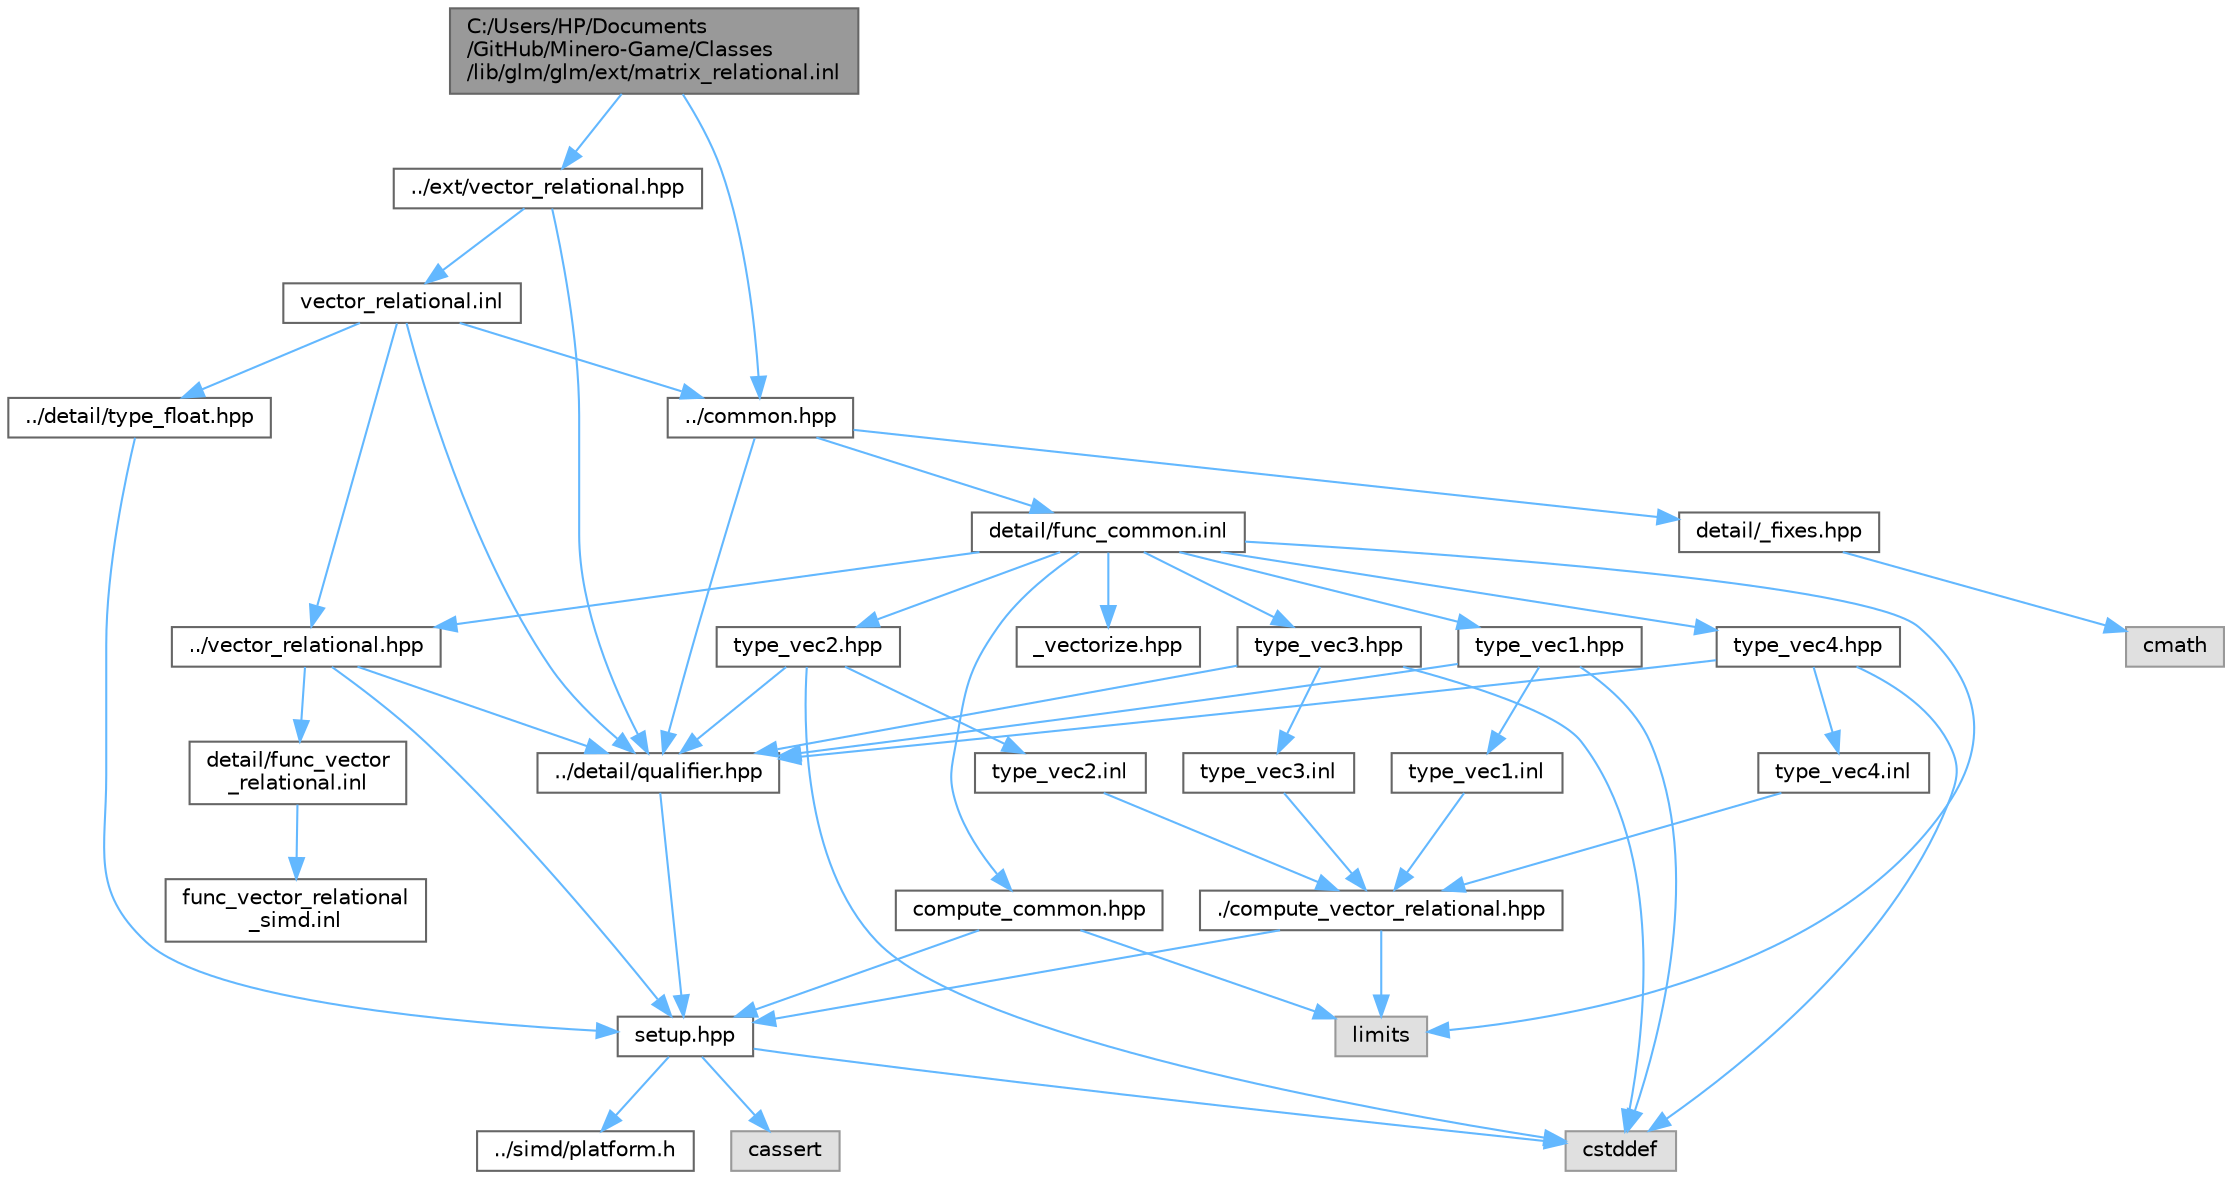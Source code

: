 digraph "C:/Users/HP/Documents/GitHub/Minero-Game/Classes/lib/glm/glm/ext/matrix_relational.inl"
{
 // LATEX_PDF_SIZE
  bgcolor="transparent";
  edge [fontname=Helvetica,fontsize=10,labelfontname=Helvetica,labelfontsize=10];
  node [fontname=Helvetica,fontsize=10,shape=box,height=0.2,width=0.4];
  Node1 [id="Node000001",label="C:/Users/HP/Documents\l/GitHub/Minero-Game/Classes\l/lib/glm/glm/ext/matrix_relational.inl",height=0.2,width=0.4,color="gray40", fillcolor="grey60", style="filled", fontcolor="black",tooltip=" "];
  Node1 -> Node2 [id="edge50_Node000001_Node000002",color="steelblue1",style="solid",tooltip=" "];
  Node2 [id="Node000002",label="../ext/vector_relational.hpp",height=0.2,width=0.4,color="grey40", fillcolor="white", style="filled",URL="$_classes_2lib_2glm_2glm_2ext_2vector__relational_8hpp.html",tooltip=" "];
  Node2 -> Node3 [id="edge51_Node000002_Node000003",color="steelblue1",style="solid",tooltip=" "];
  Node3 [id="Node000003",label="../detail/qualifier.hpp",height=0.2,width=0.4,color="grey40", fillcolor="white", style="filled",URL="$_classes_2lib_2glm_2glm_2detail_2qualifier_8hpp.html",tooltip=" "];
  Node3 -> Node4 [id="edge52_Node000003_Node000004",color="steelblue1",style="solid",tooltip=" "];
  Node4 [id="Node000004",label="setup.hpp",height=0.2,width=0.4,color="grey40", fillcolor="white", style="filled",URL="$_classes_2lib_2glm_2glm_2detail_2setup_8hpp.html",tooltip=" "];
  Node4 -> Node5 [id="edge53_Node000004_Node000005",color="steelblue1",style="solid",tooltip=" "];
  Node5 [id="Node000005",label="cassert",height=0.2,width=0.4,color="grey60", fillcolor="#E0E0E0", style="filled",tooltip=" "];
  Node4 -> Node6 [id="edge54_Node000004_Node000006",color="steelblue1",style="solid",tooltip=" "];
  Node6 [id="Node000006",label="cstddef",height=0.2,width=0.4,color="grey60", fillcolor="#E0E0E0", style="filled",tooltip=" "];
  Node4 -> Node7 [id="edge55_Node000004_Node000007",color="steelblue1",style="solid",tooltip=" "];
  Node7 [id="Node000007",label="../simd/platform.h",height=0.2,width=0.4,color="grey40", fillcolor="white", style="filled",URL="$_classes_2lib_2glm_2glm_2simd_2platform_8h.html",tooltip=" "];
  Node2 -> Node8 [id="edge56_Node000002_Node000008",color="steelblue1",style="solid",tooltip=" "];
  Node8 [id="Node000008",label="vector_relational.inl",height=0.2,width=0.4,color="grey40", fillcolor="white", style="filled",URL="$_classes_2lib_2glm_2glm_2ext_2vector__relational_8inl.html",tooltip=" "];
  Node8 -> Node9 [id="edge57_Node000008_Node000009",color="steelblue1",style="solid",tooltip=" "];
  Node9 [id="Node000009",label="../vector_relational.hpp",height=0.2,width=0.4,color="grey40", fillcolor="white", style="filled",URL="$_classes_2lib_2glm_2glm_2vector__relational_8hpp.html",tooltip=" "];
  Node9 -> Node3 [id="edge58_Node000009_Node000003",color="steelblue1",style="solid",tooltip=" "];
  Node9 -> Node4 [id="edge59_Node000009_Node000004",color="steelblue1",style="solid",tooltip=" "];
  Node9 -> Node10 [id="edge60_Node000009_Node000010",color="steelblue1",style="solid",tooltip=" "];
  Node10 [id="Node000010",label="detail/func_vector\l_relational.inl",height=0.2,width=0.4,color="grey40", fillcolor="white", style="filled",URL="$_classes_2lib_2glm_2glm_2detail_2func__vector__relational_8inl.html",tooltip=" "];
  Node10 -> Node11 [id="edge61_Node000010_Node000011",color="steelblue1",style="solid",tooltip=" "];
  Node11 [id="Node000011",label="func_vector_relational\l_simd.inl",height=0.2,width=0.4,color="grey40", fillcolor="white", style="filled",URL="$_classes_2lib_2glm_2glm_2detail_2func__vector__relational__simd_8inl.html",tooltip=" "];
  Node8 -> Node12 [id="edge62_Node000008_Node000012",color="steelblue1",style="solid",tooltip=" "];
  Node12 [id="Node000012",label="../common.hpp",height=0.2,width=0.4,color="grey40", fillcolor="white", style="filled",URL="$_classes_2lib_2glm_2glm_2common_8hpp.html",tooltip=" "];
  Node12 -> Node3 [id="edge63_Node000012_Node000003",color="steelblue1",style="solid",tooltip=" "];
  Node12 -> Node13 [id="edge64_Node000012_Node000013",color="steelblue1",style="solid",tooltip=" "];
  Node13 [id="Node000013",label="detail/_fixes.hpp",height=0.2,width=0.4,color="grey40", fillcolor="white", style="filled",URL="$_classes_2lib_2glm_2glm_2detail_2__fixes_8hpp.html",tooltip=" "];
  Node13 -> Node14 [id="edge65_Node000013_Node000014",color="steelblue1",style="solid",tooltip=" "];
  Node14 [id="Node000014",label="cmath",height=0.2,width=0.4,color="grey60", fillcolor="#E0E0E0", style="filled",tooltip=" "];
  Node12 -> Node15 [id="edge66_Node000012_Node000015",color="steelblue1",style="solid",tooltip=" "];
  Node15 [id="Node000015",label="detail/func_common.inl",height=0.2,width=0.4,color="grey40", fillcolor="white", style="filled",URL="$_classes_2lib_2glm_2glm_2detail_2func__common_8inl.html",tooltip=" "];
  Node15 -> Node9 [id="edge67_Node000015_Node000009",color="steelblue1",style="solid",tooltip=" "];
  Node15 -> Node16 [id="edge68_Node000015_Node000016",color="steelblue1",style="solid",tooltip=" "];
  Node16 [id="Node000016",label="compute_common.hpp",height=0.2,width=0.4,color="grey40", fillcolor="white", style="filled",URL="$_classes_2lib_2glm_2glm_2detail_2compute__common_8hpp.html",tooltip=" "];
  Node16 -> Node4 [id="edge69_Node000016_Node000004",color="steelblue1",style="solid",tooltip=" "];
  Node16 -> Node17 [id="edge70_Node000016_Node000017",color="steelblue1",style="solid",tooltip=" "];
  Node17 [id="Node000017",label="limits",height=0.2,width=0.4,color="grey60", fillcolor="#E0E0E0", style="filled",tooltip=" "];
  Node15 -> Node18 [id="edge71_Node000015_Node000018",color="steelblue1",style="solid",tooltip=" "];
  Node18 [id="Node000018",label="type_vec1.hpp",height=0.2,width=0.4,color="grey40", fillcolor="white", style="filled",URL="$_classes_2lib_2glm_2glm_2detail_2type__vec1_8hpp.html",tooltip=" "];
  Node18 -> Node3 [id="edge72_Node000018_Node000003",color="steelblue1",style="solid",tooltip=" "];
  Node18 -> Node6 [id="edge73_Node000018_Node000006",color="steelblue1",style="solid",tooltip=" "];
  Node18 -> Node19 [id="edge74_Node000018_Node000019",color="steelblue1",style="solid",tooltip=" "];
  Node19 [id="Node000019",label="type_vec1.inl",height=0.2,width=0.4,color="grey40", fillcolor="white", style="filled",URL="$_classes_2lib_2glm_2glm_2detail_2type__vec1_8inl.html",tooltip=" "];
  Node19 -> Node20 [id="edge75_Node000019_Node000020",color="steelblue1",style="solid",tooltip=" "];
  Node20 [id="Node000020",label="./compute_vector_relational.hpp",height=0.2,width=0.4,color="grey40", fillcolor="white", style="filled",URL="$_classes_2lib_2glm_2glm_2detail_2compute__vector__relational_8hpp.html",tooltip=" "];
  Node20 -> Node4 [id="edge76_Node000020_Node000004",color="steelblue1",style="solid",tooltip=" "];
  Node20 -> Node17 [id="edge77_Node000020_Node000017",color="steelblue1",style="solid",tooltip=" "];
  Node15 -> Node21 [id="edge78_Node000015_Node000021",color="steelblue1",style="solid",tooltip=" "];
  Node21 [id="Node000021",label="type_vec2.hpp",height=0.2,width=0.4,color="grey40", fillcolor="white", style="filled",URL="$_classes_2lib_2glm_2glm_2detail_2type__vec2_8hpp.html",tooltip=" "];
  Node21 -> Node3 [id="edge79_Node000021_Node000003",color="steelblue1",style="solid",tooltip=" "];
  Node21 -> Node6 [id="edge80_Node000021_Node000006",color="steelblue1",style="solid",tooltip=" "];
  Node21 -> Node22 [id="edge81_Node000021_Node000022",color="steelblue1",style="solid",tooltip=" "];
  Node22 [id="Node000022",label="type_vec2.inl",height=0.2,width=0.4,color="grey40", fillcolor="white", style="filled",URL="$_classes_2lib_2glm_2glm_2detail_2type__vec2_8inl.html",tooltip=" "];
  Node22 -> Node20 [id="edge82_Node000022_Node000020",color="steelblue1",style="solid",tooltip=" "];
  Node15 -> Node23 [id="edge83_Node000015_Node000023",color="steelblue1",style="solid",tooltip=" "];
  Node23 [id="Node000023",label="type_vec3.hpp",height=0.2,width=0.4,color="grey40", fillcolor="white", style="filled",URL="$_classes_2lib_2glm_2glm_2detail_2type__vec3_8hpp.html",tooltip=" "];
  Node23 -> Node3 [id="edge84_Node000023_Node000003",color="steelblue1",style="solid",tooltip=" "];
  Node23 -> Node6 [id="edge85_Node000023_Node000006",color="steelblue1",style="solid",tooltip=" "];
  Node23 -> Node24 [id="edge86_Node000023_Node000024",color="steelblue1",style="solid",tooltip=" "];
  Node24 [id="Node000024",label="type_vec3.inl",height=0.2,width=0.4,color="grey40", fillcolor="white", style="filled",URL="$_classes_2lib_2glm_2glm_2detail_2type__vec3_8inl.html",tooltip=" "];
  Node24 -> Node20 [id="edge87_Node000024_Node000020",color="steelblue1",style="solid",tooltip=" "];
  Node15 -> Node25 [id="edge88_Node000015_Node000025",color="steelblue1",style="solid",tooltip=" "];
  Node25 [id="Node000025",label="type_vec4.hpp",height=0.2,width=0.4,color="grey40", fillcolor="white", style="filled",URL="$_classes_2lib_2glm_2glm_2detail_2type__vec4_8hpp.html",tooltip=" "];
  Node25 -> Node3 [id="edge89_Node000025_Node000003",color="steelblue1",style="solid",tooltip=" "];
  Node25 -> Node6 [id="edge90_Node000025_Node000006",color="steelblue1",style="solid",tooltip=" "];
  Node25 -> Node26 [id="edge91_Node000025_Node000026",color="steelblue1",style="solid",tooltip=" "];
  Node26 [id="Node000026",label="type_vec4.inl",height=0.2,width=0.4,color="grey40", fillcolor="white", style="filled",URL="$_classes_2lib_2glm_2glm_2detail_2type__vec4_8inl.html",tooltip=" "];
  Node26 -> Node20 [id="edge92_Node000026_Node000020",color="steelblue1",style="solid",tooltip=" "];
  Node15 -> Node27 [id="edge93_Node000015_Node000027",color="steelblue1",style="solid",tooltip=" "];
  Node27 [id="Node000027",label="_vectorize.hpp",height=0.2,width=0.4,color="grey40", fillcolor="white", style="filled",URL="$_classes_2lib_2glm_2glm_2detail_2__vectorize_8hpp.html",tooltip=" "];
  Node15 -> Node17 [id="edge94_Node000015_Node000017",color="steelblue1",style="solid",tooltip=" "];
  Node8 -> Node3 [id="edge95_Node000008_Node000003",color="steelblue1",style="solid",tooltip=" "];
  Node8 -> Node28 [id="edge96_Node000008_Node000028",color="steelblue1",style="solid",tooltip=" "];
  Node28 [id="Node000028",label="../detail/type_float.hpp",height=0.2,width=0.4,color="grey40", fillcolor="white", style="filled",URL="$_classes_2lib_2glm_2glm_2detail_2type__float_8hpp.html",tooltip=" "];
  Node28 -> Node4 [id="edge97_Node000028_Node000004",color="steelblue1",style="solid",tooltip=" "];
  Node1 -> Node12 [id="edge98_Node000001_Node000012",color="steelblue1",style="solid",tooltip=" "];
}
